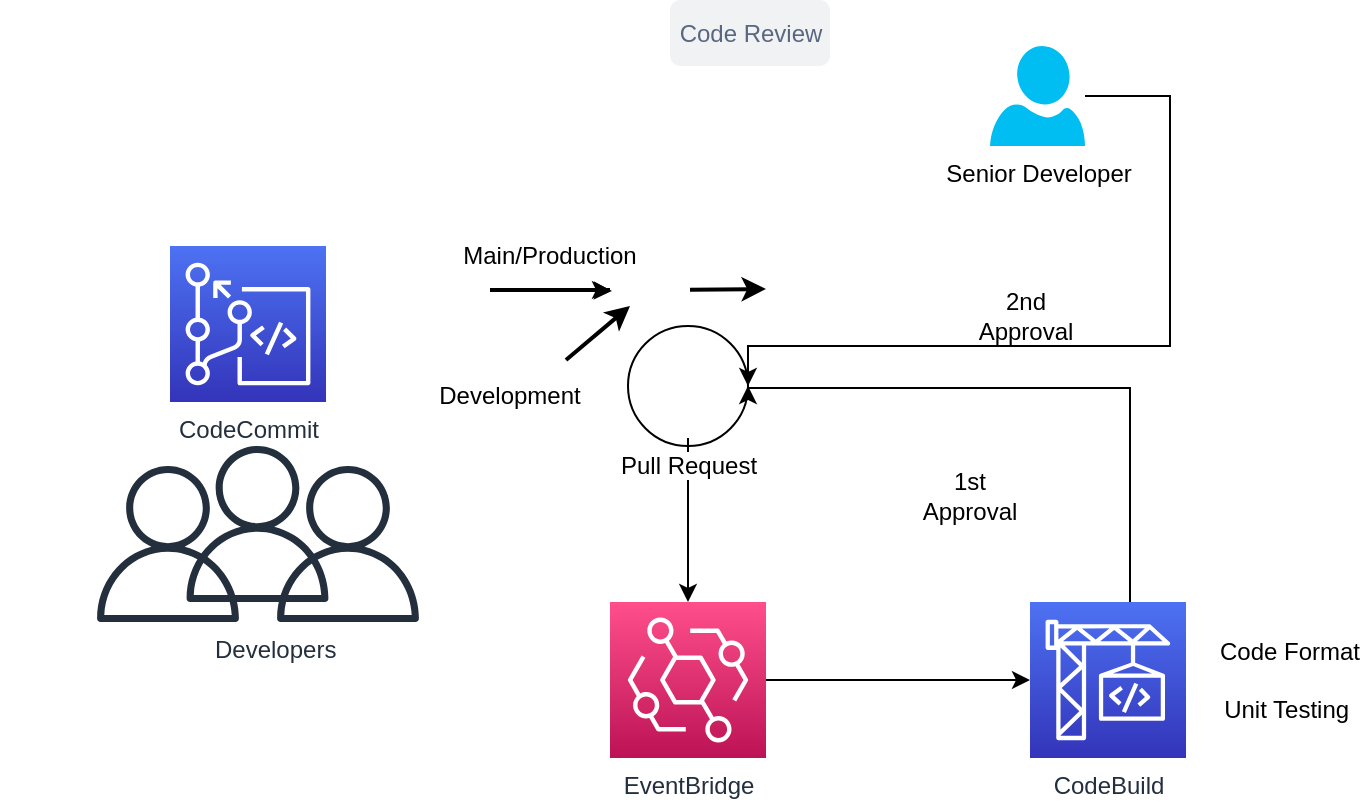 <mxfile version="20.4.0" type="device"><diagram id="Ni2yXEMRlzMJxI3MQFJT" name="Page-1"><mxGraphModel dx="1617" dy="497" grid="1" gridSize="10" guides="1" tooltips="1" connect="1" arrows="1" fold="1" page="1" pageScale="1" pageWidth="850" pageHeight="1100" math="0" shadow="0"><root><mxCell id="0"/><mxCell id="1" parent="0"/><mxCell id="6_zv3Tm8m0f9uf3Nu9Fq-18" value="" style="ellipse;whiteSpace=wrap;html=1;aspect=fixed;" vertex="1" parent="1"><mxGeometry x="279" y="170" width="60" height="60" as="geometry"/></mxCell><mxCell id="6_zv3Tm8m0f9uf3Nu9Fq-1" value="CodeCommit" style="sketch=0;points=[[0,0,0],[0.25,0,0],[0.5,0,0],[0.75,0,0],[1,0,0],[0,1,0],[0.25,1,0],[0.5,1,0],[0.75,1,0],[1,1,0],[0,0.25,0],[0,0.5,0],[0,0.75,0],[1,0.25,0],[1,0.5,0],[1,0.75,0]];outlineConnect=0;fontColor=#232F3E;gradientColor=#4D72F3;gradientDirection=north;fillColor=#3334B9;strokeColor=#ffffff;dashed=0;verticalLabelPosition=bottom;verticalAlign=top;align=center;html=1;fontSize=12;fontStyle=0;aspect=fixed;shape=mxgraph.aws4.resourceIcon;resIcon=mxgraph.aws4.codecommit;" vertex="1" parent="1"><mxGeometry x="50" y="130" width="78" height="78" as="geometry"/></mxCell><mxCell id="6_zv3Tm8m0f9uf3Nu9Fq-5" value="Main/Production" style="text;html=1;strokeColor=none;fillColor=none;align=center;verticalAlign=middle;whiteSpace=wrap;rounded=0;" vertex="1" parent="1"><mxGeometry x="210" y="120" width="60" height="30" as="geometry"/></mxCell><mxCell id="6_zv3Tm8m0f9uf3Nu9Fq-7" value="Development" style="text;html=1;strokeColor=none;fillColor=none;align=center;verticalAlign=middle;whiteSpace=wrap;rounded=0;" vertex="1" parent="1"><mxGeometry x="190" y="190" width="60" height="30" as="geometry"/></mxCell><mxCell id="6_zv3Tm8m0f9uf3Nu9Fq-27" style="edgeStyle=orthogonalEdgeStyle;rounded=0;orthogonalLoop=1;jettySize=auto;html=1;entryX=1;entryY=0.5;entryDx=0;entryDy=0;" edge="1" parent="1" source="6_zv3Tm8m0f9uf3Nu9Fq-8" target="6_zv3Tm8m0f9uf3Nu9Fq-18"><mxGeometry relative="1" as="geometry"><Array as="points"><mxPoint x="550" y="55"/><mxPoint x="550" y="180"/><mxPoint x="339" y="180"/></Array></mxGeometry></mxCell><mxCell id="6_zv3Tm8m0f9uf3Nu9Fq-8" value="Senior Developer" style="verticalLabelPosition=bottom;html=1;verticalAlign=top;align=center;strokeColor=none;fillColor=#00BEF2;shape=mxgraph.azure.user;" vertex="1" parent="1"><mxGeometry x="460" y="30" width="47.5" height="50" as="geometry"/></mxCell><mxCell id="6_zv3Tm8m0f9uf3Nu9Fq-9" value="" style="sketch=0;outlineConnect=0;fontColor=#232F3E;gradientColor=none;fillColor=#232F3D;strokeColor=none;dashed=0;verticalLabelPosition=bottom;verticalAlign=top;align=center;html=1;fontSize=12;fontStyle=0;aspect=fixed;pointerEvents=1;shape=mxgraph.aws4.user;" vertex="1" parent="1"><mxGeometry x="54.75" y="230" width="78" height="78" as="geometry"/></mxCell><mxCell id="6_zv3Tm8m0f9uf3Nu9Fq-10" value="&lt;span style=&quot;white-space: pre;&quot;&gt;&#9;&lt;/span&gt;&lt;span style=&quot;white-space: pre;&quot;&gt;&#9;&lt;/span&gt;&lt;span style=&quot;white-space: pre;&quot;&gt;&#9;&lt;/span&gt;&lt;span style=&quot;white-space: pre;&quot;&gt;&#9;&lt;/span&gt;Developers" style="sketch=0;outlineConnect=0;fontColor=#232F3E;gradientColor=none;fillColor=#232F3D;strokeColor=none;dashed=0;verticalLabelPosition=bottom;verticalAlign=top;align=center;html=1;fontSize=12;fontStyle=0;aspect=fixed;pointerEvents=1;shape=mxgraph.aws4.user;" vertex="1" parent="1"><mxGeometry x="10" y="240" width="78" height="78" as="geometry"/></mxCell><mxCell id="6_zv3Tm8m0f9uf3Nu9Fq-11" value="" style="sketch=0;outlineConnect=0;fontColor=#232F3E;gradientColor=none;fillColor=#232F3D;strokeColor=none;dashed=0;verticalLabelPosition=bottom;verticalAlign=top;align=center;html=1;fontSize=12;fontStyle=0;aspect=fixed;pointerEvents=1;shape=mxgraph.aws4.user;" vertex="1" parent="1"><mxGeometry x="100" y="240" width="78" height="78" as="geometry"/></mxCell><mxCell id="6_zv3Tm8m0f9uf3Nu9Fq-19" style="edgeStyle=orthogonalEdgeStyle;rounded=0;orthogonalLoop=1;jettySize=auto;html=1;" edge="1" parent="1" source="6_zv3Tm8m0f9uf3Nu9Fq-13" target="6_zv3Tm8m0f9uf3Nu9Fq-15"><mxGeometry relative="1" as="geometry"/></mxCell><mxCell id="6_zv3Tm8m0f9uf3Nu9Fq-13" value="Pull Request" style="shape=image;html=1;verticalAlign=top;verticalLabelPosition=bottom;labelBackgroundColor=#ffffff;imageAspect=0;aspect=fixed;image=https://cdn0.iconfinder.com/data/icons/phosphor-thin-vol-3/256/git-pull-request-thin-128.png" vertex="1" parent="1"><mxGeometry x="284" y="176" width="50" height="50" as="geometry"/></mxCell><mxCell id="6_zv3Tm8m0f9uf3Nu9Fq-17" style="edgeStyle=orthogonalEdgeStyle;rounded=0;orthogonalLoop=1;jettySize=auto;html=1;" edge="1" parent="1" source="6_zv3Tm8m0f9uf3Nu9Fq-15" target="6_zv3Tm8m0f9uf3Nu9Fq-16"><mxGeometry relative="1" as="geometry"/></mxCell><mxCell id="6_zv3Tm8m0f9uf3Nu9Fq-15" value="EventBridge" style="sketch=0;points=[[0,0,0],[0.25,0,0],[0.5,0,0],[0.75,0,0],[1,0,0],[0,1,0],[0.25,1,0],[0.5,1,0],[0.75,1,0],[1,1,0],[0,0.25,0],[0,0.5,0],[0,0.75,0],[1,0.25,0],[1,0.5,0],[1,0.75,0]];outlineConnect=0;fontColor=#232F3E;gradientColor=#FF4F8B;gradientDirection=north;fillColor=#BC1356;strokeColor=#ffffff;dashed=0;verticalLabelPosition=bottom;verticalAlign=top;align=center;html=1;fontSize=12;fontStyle=0;aspect=fixed;shape=mxgraph.aws4.resourceIcon;resIcon=mxgraph.aws4.eventbridge;" vertex="1" parent="1"><mxGeometry x="270" y="308" width="78" height="78" as="geometry"/></mxCell><mxCell id="6_zv3Tm8m0f9uf3Nu9Fq-20" style="edgeStyle=orthogonalEdgeStyle;rounded=0;orthogonalLoop=1;jettySize=auto;html=1;entryX=1;entryY=0.5;entryDx=0;entryDy=0;" edge="1" parent="1" source="6_zv3Tm8m0f9uf3Nu9Fq-16" target="6_zv3Tm8m0f9uf3Nu9Fq-18"><mxGeometry relative="1" as="geometry"><Array as="points"><mxPoint x="530" y="201"/></Array></mxGeometry></mxCell><mxCell id="6_zv3Tm8m0f9uf3Nu9Fq-16" value="CodeBuild" style="sketch=0;points=[[0,0,0],[0.25,0,0],[0.5,0,0],[0.75,0,0],[1,0,0],[0,1,0],[0.25,1,0],[0.5,1,0],[0.75,1,0],[1,1,0],[0,0.25,0],[0,0.5,0],[0,0.75,0],[1,0.25,0],[1,0.5,0],[1,0.75,0]];outlineConnect=0;fontColor=#232F3E;gradientColor=#4D72F3;gradientDirection=north;fillColor=#3334B9;strokeColor=#ffffff;dashed=0;verticalLabelPosition=bottom;verticalAlign=top;align=center;html=1;fontSize=12;fontStyle=0;aspect=fixed;shape=mxgraph.aws4.resourceIcon;resIcon=mxgraph.aws4.codebuild;" vertex="1" parent="1"><mxGeometry x="480" y="308" width="78" height="78" as="geometry"/></mxCell><mxCell id="6_zv3Tm8m0f9uf3Nu9Fq-22" value="Code Review" style="rounded=1;align=center;fillColor=#F1F2F4;strokeColor=none;html=1;fontColor=#596780;fontSize=12" vertex="1" parent="1"><mxGeometry x="300" y="7" width="80" height="33" as="geometry"/></mxCell><mxCell id="6_zv3Tm8m0f9uf3Nu9Fq-23" value="Code Format&lt;br&gt;&lt;br&gt;Unit Testing&amp;nbsp;" style="text;html=1;strokeColor=none;fillColor=none;align=center;verticalAlign=middle;whiteSpace=wrap;rounded=0;" vertex="1" parent="1"><mxGeometry x="570" y="332" width="80" height="30" as="geometry"/></mxCell><mxCell id="6_zv3Tm8m0f9uf3Nu9Fq-24" value="1st Approval" style="text;html=1;strokeColor=none;fillColor=none;align=center;verticalAlign=middle;whiteSpace=wrap;rounded=0;" vertex="1" parent="1"><mxGeometry x="420" y="240" width="60" height="30" as="geometry"/></mxCell><mxCell id="6_zv3Tm8m0f9uf3Nu9Fq-26" value="2nd Approval" style="text;html=1;strokeColor=none;fillColor=none;align=center;verticalAlign=middle;whiteSpace=wrap;rounded=0;" vertex="1" parent="1"><mxGeometry x="447.5" y="150" width="60" height="30" as="geometry"/></mxCell><mxCell id="6_zv3Tm8m0f9uf3Nu9Fq-36" value="" style="shape=image;html=1;verticalAlign=top;verticalLabelPosition=bottom;labelBackgroundColor=#ffffff;imageAspect=0;aspect=fixed;image=https://cdn0.iconfinder.com/data/icons/phosphor-fill-vol-3/256/git-commit-fill-128.png" vertex="1" parent="1"><mxGeometry x="130" y="132" width="40" height="40" as="geometry"/></mxCell><mxCell id="6_zv3Tm8m0f9uf3Nu9Fq-58" value="" style="edgeStyle=orthogonalEdgeStyle;rounded=0;orthogonalLoop=1;jettySize=auto;html=1;" edge="1" parent="1" source="6_zv3Tm8m0f9uf3Nu9Fq-38" target="6_zv3Tm8m0f9uf3Nu9Fq-55"><mxGeometry relative="1" as="geometry"/></mxCell><mxCell id="6_zv3Tm8m0f9uf3Nu9Fq-38" value="" style="shape=image;html=1;verticalAlign=top;verticalLabelPosition=bottom;labelBackgroundColor=#ffffff;imageAspect=0;aspect=fixed;image=https://cdn0.iconfinder.com/data/icons/phosphor-fill-vol-3/256/git-commit-fill-128.png" vertex="1" parent="1"><mxGeometry x="170" y="132" width="40" height="40" as="geometry"/></mxCell><mxCell id="6_zv3Tm8m0f9uf3Nu9Fq-39" value="" style="shape=image;html=1;verticalAlign=top;verticalLabelPosition=bottom;labelBackgroundColor=#ffffff;imageAspect=0;aspect=fixed;image=https://cdn0.iconfinder.com/data/icons/phosphor-fill-vol-3/256/git-commit-fill-128.png" vertex="1" parent="1"><mxGeometry x="128" y="168" width="40" height="40" as="geometry"/></mxCell><mxCell id="6_zv3Tm8m0f9uf3Nu9Fq-57" value="" style="edgeStyle=orthogonalEdgeStyle;rounded=0;orthogonalLoop=1;jettySize=auto;html=1;" edge="1" parent="1" target="6_zv3Tm8m0f9uf3Nu9Fq-55"><mxGeometry relative="1" as="geometry"><mxPoint x="250" y="152.048" as="sourcePoint"/></mxGeometry></mxCell><mxCell id="6_zv3Tm8m0f9uf3Nu9Fq-42" value="" style="shape=image;html=1;verticalAlign=top;verticalLabelPosition=bottom;labelBackgroundColor=#ffffff;imageAspect=0;aspect=fixed;image=https://cdn0.iconfinder.com/data/icons/phosphor-fill-vol-3/256/git-commit-fill-128.png" vertex="1" parent="1"><mxGeometry x="168" y="168" width="40" height="40" as="geometry"/></mxCell><mxCell id="6_zv3Tm8m0f9uf3Nu9Fq-43" value="" style="shape=image;html=1;verticalAlign=top;verticalLabelPosition=bottom;labelBackgroundColor=#ffffff;imageAspect=0;aspect=fixed;image=https://cdn0.iconfinder.com/data/icons/phosphor-fill-vol-3/256/git-commit-fill-128.png" vertex="1" parent="1"><mxGeometry x="208" y="168" width="40" height="40" as="geometry"/></mxCell><mxCell id="6_zv3Tm8m0f9uf3Nu9Fq-52" value="" style="endArrow=classic;html=1;rounded=0;strokeWidth=2;" edge="1" parent="1"><mxGeometry width="50" height="50" relative="1" as="geometry"><mxPoint x="248" y="187" as="sourcePoint"/><mxPoint x="280" y="160" as="targetPoint"/></mxGeometry></mxCell><mxCell id="6_zv3Tm8m0f9uf3Nu9Fq-54" value="" style="html=1;rounded=0;startArrow=none;shadow=0;strokeWidth=2;" edge="1" parent="1" source="6_zv3Tm8m0f9uf3Nu9Fq-55"><mxGeometry width="100" relative="1" as="geometry"><mxPoint x="248" y="151.52" as="sourcePoint"/><mxPoint x="348" y="151.52" as="targetPoint"/></mxGeometry></mxCell><mxCell id="6_zv3Tm8m0f9uf3Nu9Fq-55" value="" style="shape=image;html=1;verticalAlign=top;verticalLabelPosition=bottom;labelBackgroundColor=#ffffff;imageAspect=0;aspect=fixed;image=https://cdn0.iconfinder.com/data/icons/phosphor-fill-vol-3/256/git-commit-fill-128.png" vertex="1" parent="1"><mxGeometry x="270" y="132" width="40" height="40" as="geometry"/></mxCell><mxCell id="6_zv3Tm8m0f9uf3Nu9Fq-56" value="" style="html=1;rounded=0;endArrow=none;exitX=1;exitY=0.5;exitDx=0;exitDy=0;strokeWidth=2;" edge="1" parent="1" source="6_zv3Tm8m0f9uf3Nu9Fq-38" target="6_zv3Tm8m0f9uf3Nu9Fq-55"><mxGeometry width="100" relative="1" as="geometry"><mxPoint x="248" y="151.52" as="sourcePoint"/><mxPoint x="348" y="151.52" as="targetPoint"/></mxGeometry></mxCell></root></mxGraphModel></diagram></mxfile>